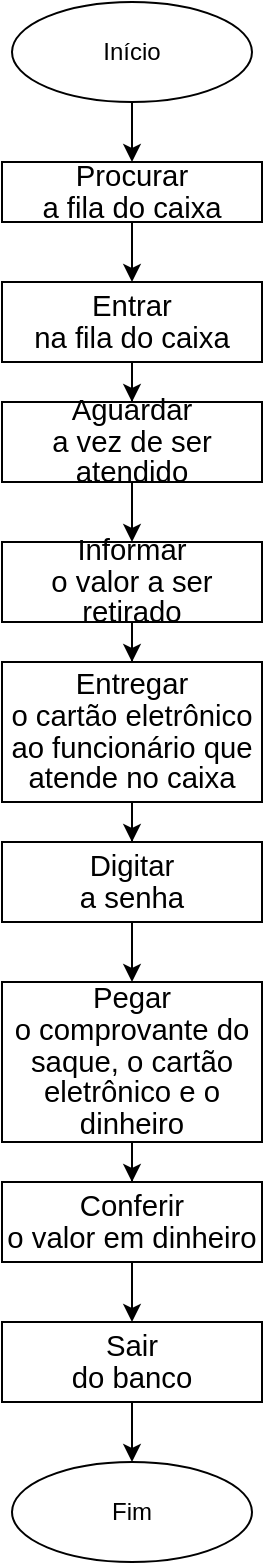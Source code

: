 <mxfile version="16.5.6" type="device"><diagram id="C5RBs43oDa-KdzZeNtuy" name="Page-1"><mxGraphModel dx="1422" dy="737" grid="1" gridSize="10" guides="1" tooltips="1" connect="1" arrows="1" fold="1" page="1" pageScale="1" pageWidth="827" pageHeight="1169" math="0" shadow="0"><root><mxCell id="WIyWlLk6GJQsqaUBKTNV-0"/><mxCell id="WIyWlLk6GJQsqaUBKTNV-1" parent="WIyWlLk6GJQsqaUBKTNV-0"/><mxCell id="Kb9bRUHq_YOHoc5TFLRA-15" style="edgeStyle=orthogonalEdgeStyle;rounded=0;orthogonalLoop=1;jettySize=auto;html=1;entryX=0.5;entryY=0;entryDx=0;entryDy=0;" edge="1" parent="WIyWlLk6GJQsqaUBKTNV-1" source="Kb9bRUHq_YOHoc5TFLRA-0" target="Kb9bRUHq_YOHoc5TFLRA-1"><mxGeometry relative="1" as="geometry"/></mxCell><mxCell id="Kb9bRUHq_YOHoc5TFLRA-0" value="Início" style="ellipse;whiteSpace=wrap;html=1;" vertex="1" parent="WIyWlLk6GJQsqaUBKTNV-1"><mxGeometry x="160" y="70" width="120" height="50" as="geometry"/></mxCell><mxCell id="Kb9bRUHq_YOHoc5TFLRA-4" style="edgeStyle=orthogonalEdgeStyle;rounded=0;orthogonalLoop=1;jettySize=auto;html=1;entryX=0.5;entryY=0;entryDx=0;entryDy=0;" edge="1" parent="WIyWlLk6GJQsqaUBKTNV-1" source="Kb9bRUHq_YOHoc5TFLRA-1" target="Kb9bRUHq_YOHoc5TFLRA-3"><mxGeometry relative="1" as="geometry"/></mxCell><mxCell id="Kb9bRUHq_YOHoc5TFLRA-1" value="&lt;span style=&quot;font-size: 11.0pt ; line-height: 107% ; font-family: &amp;#34;calibri&amp;#34; , sans-serif&quot;&gt;Procurar&lt;br/&gt;a fila do caixa&lt;/span&gt;" style="rounded=0;whiteSpace=wrap;html=1;" vertex="1" parent="WIyWlLk6GJQsqaUBKTNV-1"><mxGeometry x="155" y="150" width="130" height="30" as="geometry"/></mxCell><mxCell id="Kb9bRUHq_YOHoc5TFLRA-16" style="edgeStyle=orthogonalEdgeStyle;rounded=0;orthogonalLoop=1;jettySize=auto;html=1;entryX=0.5;entryY=0;entryDx=0;entryDy=0;" edge="1" parent="WIyWlLk6GJQsqaUBKTNV-1" source="Kb9bRUHq_YOHoc5TFLRA-3" target="Kb9bRUHq_YOHoc5TFLRA-5"><mxGeometry relative="1" as="geometry"/></mxCell><mxCell id="Kb9bRUHq_YOHoc5TFLRA-3" value="&lt;span style=&quot;font-size: 11.0pt ; line-height: 107% ; font-family: &amp;#34;calibri&amp;#34; , sans-serif&quot;&gt;Entrar&lt;br/&gt;na fila do caixa&lt;/span&gt;" style="rounded=0;whiteSpace=wrap;html=1;" vertex="1" parent="WIyWlLk6GJQsqaUBKTNV-1"><mxGeometry x="155" y="210" width="130" height="40" as="geometry"/></mxCell><mxCell id="Kb9bRUHq_YOHoc5TFLRA-17" style="edgeStyle=orthogonalEdgeStyle;rounded=0;orthogonalLoop=1;jettySize=auto;html=1;entryX=0.5;entryY=0;entryDx=0;entryDy=0;" edge="1" parent="WIyWlLk6GJQsqaUBKTNV-1" source="Kb9bRUHq_YOHoc5TFLRA-5" target="Kb9bRUHq_YOHoc5TFLRA-6"><mxGeometry relative="1" as="geometry"/></mxCell><mxCell id="Kb9bRUHq_YOHoc5TFLRA-5" value="&lt;span style=&quot;font-size: 11.0pt ; line-height: 107% ; font-family: &amp;#34;calibri&amp;#34; , sans-serif&quot;&gt;Aguardar&lt;br/&gt;a vez de ser atendido&lt;/span&gt;" style="rounded=0;whiteSpace=wrap;html=1;" vertex="1" parent="WIyWlLk6GJQsqaUBKTNV-1"><mxGeometry x="155" y="270" width="130" height="40" as="geometry"/></mxCell><mxCell id="Kb9bRUHq_YOHoc5TFLRA-18" style="edgeStyle=orthogonalEdgeStyle;rounded=0;orthogonalLoop=1;jettySize=auto;html=1;" edge="1" parent="WIyWlLk6GJQsqaUBKTNV-1" source="Kb9bRUHq_YOHoc5TFLRA-6" target="Kb9bRUHq_YOHoc5TFLRA-7"><mxGeometry relative="1" as="geometry"/></mxCell><mxCell id="Kb9bRUHq_YOHoc5TFLRA-6" value="&lt;span style=&quot;font-size: 11.0pt ; line-height: 107% ; font-family: &amp;#34;calibri&amp;#34; , sans-serif&quot;&gt;Informar&lt;br/&gt;o valor a ser retirado&lt;/span&gt;" style="rounded=0;whiteSpace=wrap;html=1;" vertex="1" parent="WIyWlLk6GJQsqaUBKTNV-1"><mxGeometry x="155" y="340" width="130" height="40" as="geometry"/></mxCell><mxCell id="Kb9bRUHq_YOHoc5TFLRA-19" style="edgeStyle=orthogonalEdgeStyle;rounded=0;orthogonalLoop=1;jettySize=auto;html=1;entryX=0.5;entryY=0;entryDx=0;entryDy=0;" edge="1" parent="WIyWlLk6GJQsqaUBKTNV-1" source="Kb9bRUHq_YOHoc5TFLRA-7" target="Kb9bRUHq_YOHoc5TFLRA-9"><mxGeometry relative="1" as="geometry"/></mxCell><mxCell id="Kb9bRUHq_YOHoc5TFLRA-7" value="&lt;span style=&quot;font-size: 11.0pt ; line-height: 107% ; font-family: &amp;#34;calibri&amp;#34; , sans-serif&quot;&gt;Entregar&lt;br/&gt;o cartão eletrônico ao funcionário que atende no caixa&lt;/span&gt;" style="rounded=0;whiteSpace=wrap;html=1;" vertex="1" parent="WIyWlLk6GJQsqaUBKTNV-1"><mxGeometry x="155" y="400" width="130" height="70" as="geometry"/></mxCell><mxCell id="Kb9bRUHq_YOHoc5TFLRA-20" style="edgeStyle=orthogonalEdgeStyle;rounded=0;orthogonalLoop=1;jettySize=auto;html=1;" edge="1" parent="WIyWlLk6GJQsqaUBKTNV-1" source="Kb9bRUHq_YOHoc5TFLRA-9" target="Kb9bRUHq_YOHoc5TFLRA-10"><mxGeometry relative="1" as="geometry"/></mxCell><mxCell id="Kb9bRUHq_YOHoc5TFLRA-9" value="&lt;span style=&quot;font-size: 11.0pt ; line-height: 107% ; font-family: &amp;#34;calibri&amp;#34; , sans-serif&quot;&gt;Digitar&lt;br/&gt;a senha&lt;/span&gt;" style="rounded=0;whiteSpace=wrap;html=1;" vertex="1" parent="WIyWlLk6GJQsqaUBKTNV-1"><mxGeometry x="155" y="490" width="130" height="40" as="geometry"/></mxCell><mxCell id="Kb9bRUHq_YOHoc5TFLRA-21" style="edgeStyle=orthogonalEdgeStyle;rounded=0;orthogonalLoop=1;jettySize=auto;html=1;entryX=0.5;entryY=0;entryDx=0;entryDy=0;" edge="1" parent="WIyWlLk6GJQsqaUBKTNV-1" source="Kb9bRUHq_YOHoc5TFLRA-10" target="Kb9bRUHq_YOHoc5TFLRA-11"><mxGeometry relative="1" as="geometry"/></mxCell><mxCell id="Kb9bRUHq_YOHoc5TFLRA-10" value="&lt;span style=&quot;font-size: 11.0pt ; line-height: 107% ; font-family: &amp;#34;calibri&amp;#34; , sans-serif&quot;&gt;Pegar&lt;br/&gt;o comprovante do saque, o cartão eletrônico e o dinheiro&lt;/span&gt;" style="rounded=0;whiteSpace=wrap;html=1;" vertex="1" parent="WIyWlLk6GJQsqaUBKTNV-1"><mxGeometry x="155" y="560" width="130" height="80" as="geometry"/></mxCell><mxCell id="Kb9bRUHq_YOHoc5TFLRA-22" style="edgeStyle=orthogonalEdgeStyle;rounded=0;orthogonalLoop=1;jettySize=auto;html=1;entryX=0.5;entryY=0;entryDx=0;entryDy=0;" edge="1" parent="WIyWlLk6GJQsqaUBKTNV-1" source="Kb9bRUHq_YOHoc5TFLRA-11" target="Kb9bRUHq_YOHoc5TFLRA-13"><mxGeometry relative="1" as="geometry"/></mxCell><mxCell id="Kb9bRUHq_YOHoc5TFLRA-11" value="&lt;span style=&quot;font-size: 11.0pt ; line-height: 107% ; font-family: &amp;#34;calibri&amp;#34; , sans-serif&quot;&gt;Conferir&lt;br/&gt;o valor em dinheiro&lt;/span&gt;" style="rounded=0;whiteSpace=wrap;html=1;" vertex="1" parent="WIyWlLk6GJQsqaUBKTNV-1"><mxGeometry x="155" y="660" width="130" height="40" as="geometry"/></mxCell><mxCell id="Kb9bRUHq_YOHoc5TFLRA-23" style="edgeStyle=orthogonalEdgeStyle;rounded=0;orthogonalLoop=1;jettySize=auto;html=1;entryX=0.5;entryY=0;entryDx=0;entryDy=0;" edge="1" parent="WIyWlLk6GJQsqaUBKTNV-1" source="Kb9bRUHq_YOHoc5TFLRA-13" target="Kb9bRUHq_YOHoc5TFLRA-14"><mxGeometry relative="1" as="geometry"/></mxCell><mxCell id="Kb9bRUHq_YOHoc5TFLRA-13" value="&lt;span style=&quot;font-size: 11.0pt ; line-height: 107% ; font-family: &amp;#34;calibri&amp;#34; , sans-serif&quot;&gt;Sair&lt;br/&gt;do banco&lt;/span&gt;" style="rounded=0;whiteSpace=wrap;html=1;" vertex="1" parent="WIyWlLk6GJQsqaUBKTNV-1"><mxGeometry x="155" y="730" width="130" height="40" as="geometry"/></mxCell><mxCell id="Kb9bRUHq_YOHoc5TFLRA-14" value="Fim" style="ellipse;whiteSpace=wrap;html=1;" vertex="1" parent="WIyWlLk6GJQsqaUBKTNV-1"><mxGeometry x="160" y="800" width="120" height="50" as="geometry"/></mxCell></root></mxGraphModel></diagram></mxfile>